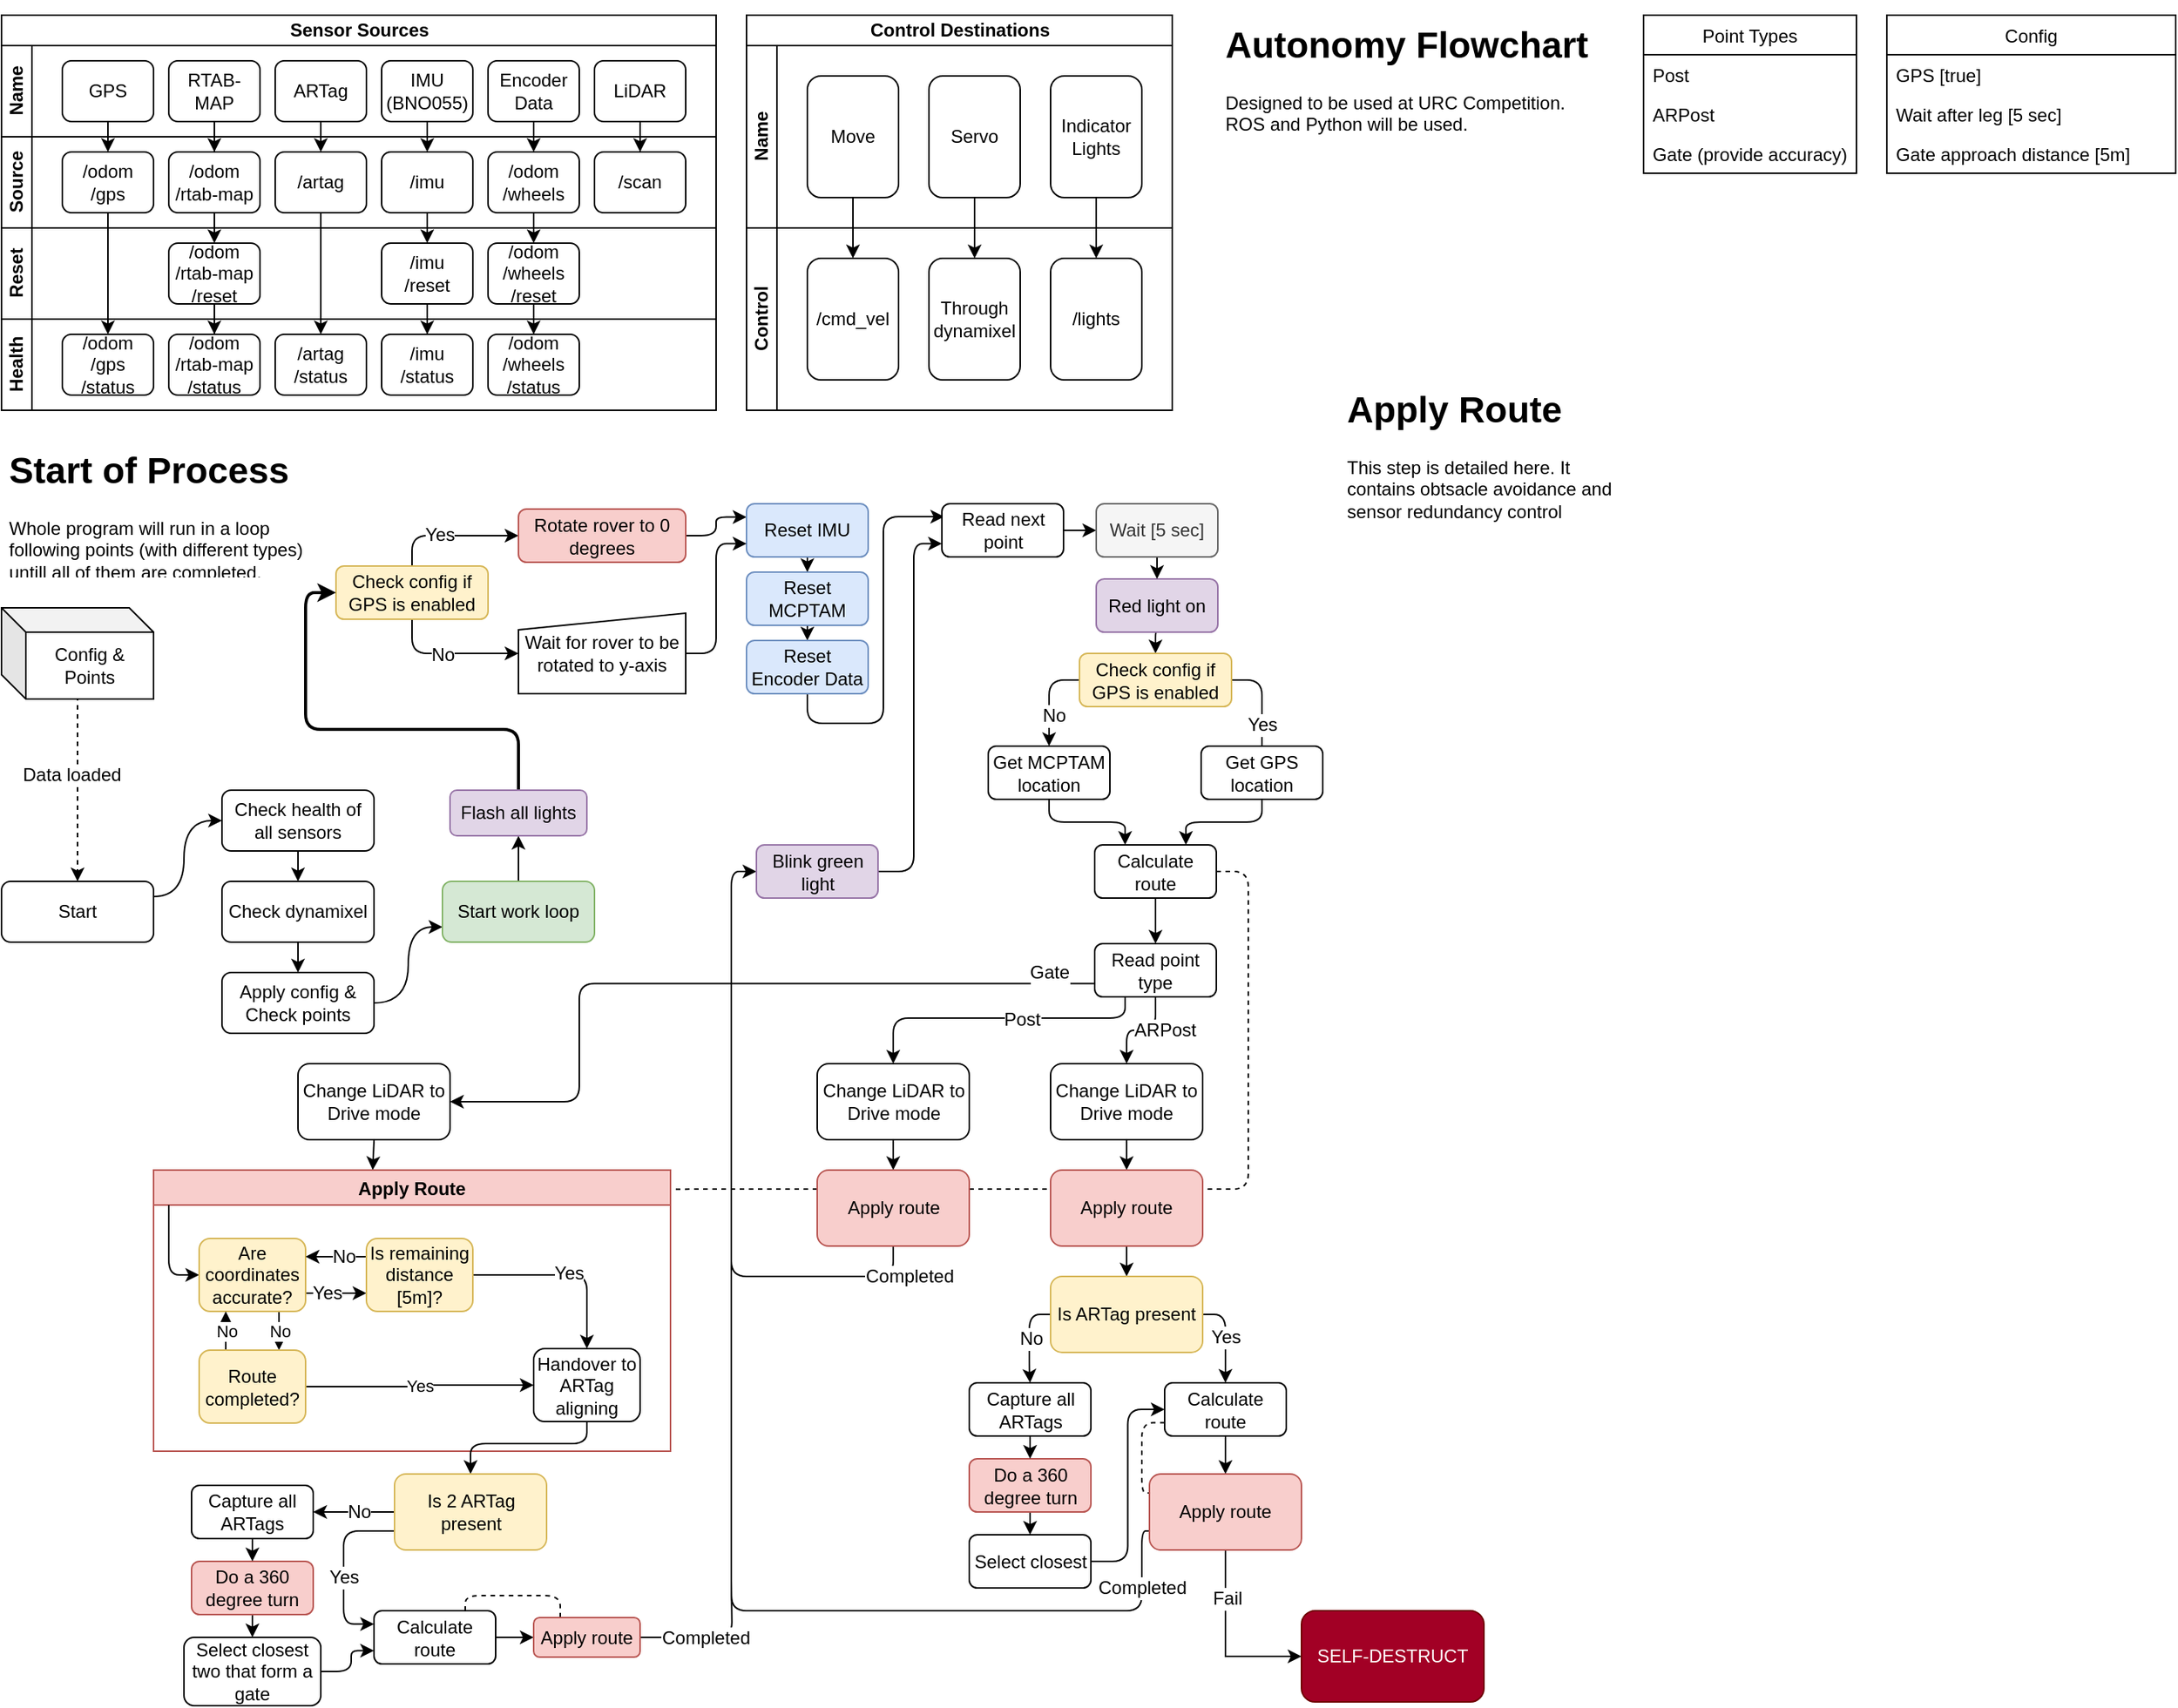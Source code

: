 <mxfile version="12.2.2" type="device" pages="1"><diagram id="0585FJSXYgxwifJeO2-I" name="Page-1"><mxGraphModel dx="1092" dy="839" grid="1" gridSize="10" guides="1" tooltips="1" connect="1" arrows="1" fold="1" page="1" pageScale="1" pageWidth="1654" pageHeight="1169" background="none" math="0" shadow="0"><root><mxCell id="0"/><mxCell id="1" parent="0"/><mxCell id="UGFe70H6OevyHX-Qfnob-12" value="Sensor Sources" style="swimlane;html=1;childLayout=stackLayout;resizeParent=1;resizeParentMax=0;horizontal=1;startSize=20;horizontalStack=0;" parent="1" vertex="1"><mxGeometry x="40" y="40" width="470" height="80" as="geometry"><mxRectangle x="40" y="40" width="120" height="20" as="alternateBounds"/></mxGeometry></mxCell><mxCell id="UGFe70H6OevyHX-Qfnob-13" value="Name" style="swimlane;html=1;startSize=20;horizontal=0;" parent="UGFe70H6OevyHX-Qfnob-12" vertex="1"><mxGeometry y="20" width="470" height="60" as="geometry"><mxRectangle y="20" width="490" height="60" as="alternateBounds"/></mxGeometry></mxCell><mxCell id="UGFe70H6OevyHX-Qfnob-16" value="GPS" style="rounded=1;whiteSpace=wrap;html=1;" parent="UGFe70H6OevyHX-Qfnob-13" vertex="1"><mxGeometry x="40" y="10" width="60" height="40" as="geometry"/></mxCell><mxCell id="UGFe70H6OevyHX-Qfnob-21" value="RTAB-MAP" style="rounded=1;whiteSpace=wrap;html=1;" parent="UGFe70H6OevyHX-Qfnob-13" vertex="1"><mxGeometry x="110" y="10" width="60" height="40" as="geometry"/></mxCell><mxCell id="UGFe70H6OevyHX-Qfnob-30" value="ARTag" style="rounded=1;whiteSpace=wrap;html=1;" parent="UGFe70H6OevyHX-Qfnob-13" vertex="1"><mxGeometry x="180" y="10" width="60" height="40" as="geometry"/></mxCell><mxCell id="UGFe70H6OevyHX-Qfnob-36" value="IMU (BNO055)" style="rounded=1;whiteSpace=wrap;html=1;" parent="UGFe70H6OevyHX-Qfnob-13" vertex="1"><mxGeometry x="250" y="10" width="60" height="40" as="geometry"/></mxCell><mxCell id="UGFe70H6OevyHX-Qfnob-41" value="Encoder Data" style="rounded=1;whiteSpace=wrap;html=1;" parent="UGFe70H6OevyHX-Qfnob-13" vertex="1"><mxGeometry x="320" y="10" width="60" height="40" as="geometry"/></mxCell><mxCell id="UGFe70H6OevyHX-Qfnob-75" value="LiDAR" style="rounded=1;whiteSpace=wrap;html=1;" parent="UGFe70H6OevyHX-Qfnob-13" vertex="1"><mxGeometry x="390" y="10" width="60" height="40" as="geometry"/></mxCell><mxCell id="UGFe70H6OevyHX-Qfnob-48" value="&lt;h1&gt;Autonomy Flowchart&lt;/h1&gt;&lt;p&gt;Designed to be used at URC Competition. ROS and Python will be used.&lt;/p&gt;" style="text;html=1;strokeColor=none;fillColor=none;spacing=5;spacingTop=-20;whiteSpace=wrap;overflow=hidden;rounded=0;" parent="1" vertex="1"><mxGeometry x="840" y="40" width="260" height="90" as="geometry"/></mxCell><mxCell id="UGFe70H6OevyHX-Qfnob-14" value="Reset" style="swimlane;html=1;startSize=20;horizontal=0;" parent="1" vertex="1"><mxGeometry x="40" y="180" width="470" height="60" as="geometry"/></mxCell><mxCell id="UGFe70H6OevyHX-Qfnob-25" value="/odom&lt;br&gt;/rtab-map&lt;br&gt;/reset" style="rounded=1;whiteSpace=wrap;html=1;" parent="UGFe70H6OevyHX-Qfnob-14" vertex="1"><mxGeometry x="110" y="10" width="60" height="40" as="geometry"/></mxCell><mxCell id="UGFe70H6OevyHX-Qfnob-37" value="/imu&lt;br&gt;/reset" style="rounded=1;whiteSpace=wrap;html=1;" parent="UGFe70H6OevyHX-Qfnob-14" vertex="1"><mxGeometry x="250" y="10" width="60" height="40" as="geometry"/></mxCell><mxCell id="UGFe70H6OevyHX-Qfnob-44" value="/odom&lt;br&gt;/wheels&lt;br&gt;/reset" style="rounded=1;whiteSpace=wrap;html=1;" parent="UGFe70H6OevyHX-Qfnob-14" vertex="1"><mxGeometry x="320" y="10" width="60" height="40" as="geometry"/></mxCell><mxCell id="UGFe70H6OevyHX-Qfnob-58" value="Source" style="swimlane;html=1;startSize=20;horizontal=0;" parent="UGFe70H6OevyHX-Qfnob-14" vertex="1"><mxGeometry y="-60" width="470" height="60" as="geometry"><mxRectangle y="-60" width="490" height="60" as="alternateBounds"/></mxGeometry></mxCell><mxCell id="UGFe70H6OevyHX-Qfnob-59" value="/odom&lt;br&gt;/gps" style="rounded=1;whiteSpace=wrap;html=1;" parent="UGFe70H6OevyHX-Qfnob-58" vertex="1"><mxGeometry x="40" y="10" width="60" height="40" as="geometry"/></mxCell><mxCell id="UGFe70H6OevyHX-Qfnob-60" value="/odom&lt;br&gt;/rtab-map" style="rounded=1;whiteSpace=wrap;html=1;" parent="UGFe70H6OevyHX-Qfnob-58" vertex="1"><mxGeometry x="110" y="10" width="60" height="40" as="geometry"/></mxCell><mxCell id="UGFe70H6OevyHX-Qfnob-61" value="/artag" style="rounded=1;whiteSpace=wrap;html=1;" parent="UGFe70H6OevyHX-Qfnob-58" vertex="1"><mxGeometry x="180" y="10" width="60" height="40" as="geometry"/></mxCell><mxCell id="UGFe70H6OevyHX-Qfnob-62" value="/imu" style="rounded=1;whiteSpace=wrap;html=1;" parent="UGFe70H6OevyHX-Qfnob-58" vertex="1"><mxGeometry x="250" y="10" width="60" height="40" as="geometry"/></mxCell><mxCell id="UGFe70H6OevyHX-Qfnob-63" value="/odom&lt;br&gt;/wheels" style="rounded=1;whiteSpace=wrap;html=1;" parent="UGFe70H6OevyHX-Qfnob-58" vertex="1"><mxGeometry x="320" y="10" width="60" height="40" as="geometry"/></mxCell><mxCell id="UGFe70H6OevyHX-Qfnob-78" value="/scan" style="rounded=1;whiteSpace=wrap;html=1;" parent="UGFe70H6OevyHX-Qfnob-58" vertex="1"><mxGeometry x="390" y="10" width="60" height="40" as="geometry"/></mxCell><mxCell id="UGFe70H6OevyHX-Qfnob-66" style="edgeStyle=orthogonalEdgeStyle;rounded=0;orthogonalLoop=1;jettySize=auto;html=1;exitX=0.5;exitY=1;exitDx=0;exitDy=0;entryX=0.5;entryY=0;entryDx=0;entryDy=0;" parent="UGFe70H6OevyHX-Qfnob-14" source="UGFe70H6OevyHX-Qfnob-60" target="UGFe70H6OevyHX-Qfnob-25" edge="1"><mxGeometry relative="1" as="geometry"/></mxCell><mxCell id="UGFe70H6OevyHX-Qfnob-70" style="edgeStyle=orthogonalEdgeStyle;rounded=0;orthogonalLoop=1;jettySize=auto;html=1;exitX=0.5;exitY=1;exitDx=0;exitDy=0;entryX=0.5;entryY=0;entryDx=0;entryDy=0;" parent="UGFe70H6OevyHX-Qfnob-14" source="UGFe70H6OevyHX-Qfnob-62" target="UGFe70H6OevyHX-Qfnob-37" edge="1"><mxGeometry relative="1" as="geometry"/></mxCell><mxCell id="UGFe70H6OevyHX-Qfnob-74" style="edgeStyle=orthogonalEdgeStyle;rounded=0;orthogonalLoop=1;jettySize=auto;html=1;exitX=0.5;exitY=1;exitDx=0;exitDy=0;entryX=0.5;entryY=0;entryDx=0;entryDy=0;" parent="UGFe70H6OevyHX-Qfnob-14" source="UGFe70H6OevyHX-Qfnob-63" target="UGFe70H6OevyHX-Qfnob-44" edge="1"><mxGeometry relative="1" as="geometry"/></mxCell><mxCell id="UGFe70H6OevyHX-Qfnob-15" value="Health" style="swimlane;html=1;startSize=20;horizontal=0;" parent="1" vertex="1"><mxGeometry x="40" y="240" width="470" height="60" as="geometry"/></mxCell><mxCell id="UGFe70H6OevyHX-Qfnob-19" value="/odom&lt;br&gt;/gps&lt;br&gt;/status" style="rounded=1;whiteSpace=wrap;html=1;" parent="UGFe70H6OevyHX-Qfnob-15" vertex="1"><mxGeometry x="40" y="10" width="60" height="40" as="geometry"/></mxCell><mxCell id="UGFe70H6OevyHX-Qfnob-28" value="/odom&lt;br&gt;/rtab-map&lt;br&gt;/status" style="rounded=1;whiteSpace=wrap;html=1;" parent="UGFe70H6OevyHX-Qfnob-15" vertex="1"><mxGeometry x="110" y="10" width="60" height="40" as="geometry"/></mxCell><mxCell id="UGFe70H6OevyHX-Qfnob-33" value="/artag&lt;br&gt;/status" style="rounded=1;whiteSpace=wrap;html=1;" parent="UGFe70H6OevyHX-Qfnob-15" vertex="1"><mxGeometry x="180" y="10" width="60" height="40" as="geometry"/></mxCell><mxCell id="UGFe70H6OevyHX-Qfnob-39" value="/imu&lt;br&gt;/status" style="rounded=1;whiteSpace=wrap;html=1;" parent="UGFe70H6OevyHX-Qfnob-15" vertex="1"><mxGeometry x="250" y="10" width="60" height="40" as="geometry"/></mxCell><mxCell id="UGFe70H6OevyHX-Qfnob-46" value="&lt;span style=&quot;white-space: normal&quot;&gt;/odom&lt;/span&gt;&lt;br style=&quot;white-space: normal&quot;&gt;&lt;span style=&quot;white-space: normal&quot;&gt;/wheels&lt;/span&gt;&lt;br style=&quot;white-space: normal&quot;&gt;&lt;span style=&quot;white-space: normal&quot;&gt;/status&lt;/span&gt;" style="rounded=1;whiteSpace=wrap;html=1;" parent="UGFe70H6OevyHX-Qfnob-15" vertex="1"><mxGeometry x="320" y="10" width="60" height="40" as="geometry"/></mxCell><mxCell id="UGFe70H6OevyHX-Qfnob-29" value="" style="edgeStyle=orthogonalEdgeStyle;rounded=0;orthogonalLoop=1;jettySize=auto;html=1;" parent="1" source="UGFe70H6OevyHX-Qfnob-25" target="UGFe70H6OevyHX-Qfnob-28" edge="1"><mxGeometry relative="1" as="geometry"/></mxCell><mxCell id="UGFe70H6OevyHX-Qfnob-40" value="" style="edgeStyle=orthogonalEdgeStyle;rounded=0;orthogonalLoop=1;jettySize=auto;html=1;" parent="1" source="UGFe70H6OevyHX-Qfnob-37" target="UGFe70H6OevyHX-Qfnob-39" edge="1"><mxGeometry relative="1" as="geometry"/></mxCell><mxCell id="UGFe70H6OevyHX-Qfnob-47" value="" style="edgeStyle=orthogonalEdgeStyle;rounded=0;orthogonalLoop=1;jettySize=auto;html=1;" parent="1" source="UGFe70H6OevyHX-Qfnob-44" target="UGFe70H6OevyHX-Qfnob-46" edge="1"><mxGeometry relative="1" as="geometry"/></mxCell><mxCell id="UGFe70H6OevyHX-Qfnob-20" style="edgeStyle=orthogonalEdgeStyle;rounded=0;orthogonalLoop=1;jettySize=auto;html=1;exitX=0.5;exitY=1;exitDx=0;exitDy=0;" parent="1" source="UGFe70H6OevyHX-Qfnob-16" edge="1"><mxGeometry relative="1" as="geometry"><mxPoint x="110" y="130" as="targetPoint"/></mxGeometry></mxCell><mxCell id="UGFe70H6OevyHX-Qfnob-64" style="edgeStyle=orthogonalEdgeStyle;rounded=0;orthogonalLoop=1;jettySize=auto;html=1;exitX=0.5;exitY=1;exitDx=0;exitDy=0;entryX=0.5;entryY=0;entryDx=0;entryDy=0;" parent="1" source="UGFe70H6OevyHX-Qfnob-59" target="UGFe70H6OevyHX-Qfnob-19" edge="1"><mxGeometry relative="1" as="geometry"/></mxCell><mxCell id="UGFe70H6OevyHX-Qfnob-67" style="edgeStyle=orthogonalEdgeStyle;rounded=0;orthogonalLoop=1;jettySize=auto;html=1;exitX=0.5;exitY=1;exitDx=0;exitDy=0;entryX=0.5;entryY=0;entryDx=0;entryDy=0;" parent="1" source="UGFe70H6OevyHX-Qfnob-30" target="UGFe70H6OevyHX-Qfnob-61" edge="1"><mxGeometry relative="1" as="geometry"/></mxCell><mxCell id="UGFe70H6OevyHX-Qfnob-68" style="edgeStyle=orthogonalEdgeStyle;rounded=0;orthogonalLoop=1;jettySize=auto;html=1;exitX=0.5;exitY=1;exitDx=0;exitDy=0;entryX=0.5;entryY=0;entryDx=0;entryDy=0;" parent="1" source="UGFe70H6OevyHX-Qfnob-61" target="UGFe70H6OevyHX-Qfnob-33" edge="1"><mxGeometry relative="1" as="geometry"/></mxCell><mxCell id="UGFe70H6OevyHX-Qfnob-71" style="edgeStyle=orthogonalEdgeStyle;rounded=0;orthogonalLoop=1;jettySize=auto;html=1;exitX=0.5;exitY=1;exitDx=0;exitDy=0;entryX=0.5;entryY=0;entryDx=0;entryDy=0;" parent="1" source="UGFe70H6OevyHX-Qfnob-36" target="UGFe70H6OevyHX-Qfnob-62" edge="1"><mxGeometry relative="1" as="geometry"/></mxCell><mxCell id="UGFe70H6OevyHX-Qfnob-73" style="edgeStyle=orthogonalEdgeStyle;rounded=0;orthogonalLoop=1;jettySize=auto;html=1;exitX=0.5;exitY=1;exitDx=0;exitDy=0;entryX=0.5;entryY=0;entryDx=0;entryDy=0;" parent="1" source="UGFe70H6OevyHX-Qfnob-41" target="UGFe70H6OevyHX-Qfnob-63" edge="1"><mxGeometry relative="1" as="geometry"/></mxCell><mxCell id="UGFe70H6OevyHX-Qfnob-79" value="" style="edgeStyle=orthogonalEdgeStyle;rounded=0;orthogonalLoop=1;jettySize=auto;html=1;" parent="1" source="UGFe70H6OevyHX-Qfnob-75" target="UGFe70H6OevyHX-Qfnob-78" edge="1"><mxGeometry relative="1" as="geometry"/></mxCell><mxCell id="UGFe70H6OevyHX-Qfnob-84" value="Control Destinations" style="swimlane;html=1;childLayout=stackLayout;resizeParent=1;resizeParentMax=0;horizontal=1;startSize=20;horizontalStack=0;" parent="1" vertex="1"><mxGeometry x="530" y="40" width="280" height="260" as="geometry"/></mxCell><mxCell id="UGFe70H6OevyHX-Qfnob-85" value="Name" style="swimlane;html=1;startSize=20;horizontal=0;" parent="UGFe70H6OevyHX-Qfnob-84" vertex="1"><mxGeometry y="20" width="280" height="120" as="geometry"/></mxCell><mxCell id="UGFe70H6OevyHX-Qfnob-90" value="Move" style="rounded=1;whiteSpace=wrap;html=1;" parent="UGFe70H6OevyHX-Qfnob-85" vertex="1"><mxGeometry x="40" y="20" width="60" height="80" as="geometry"/></mxCell><mxCell id="UGFe70H6OevyHX-Qfnob-92" value="Servo" style="rounded=1;whiteSpace=wrap;html=1;" parent="UGFe70H6OevyHX-Qfnob-85" vertex="1"><mxGeometry x="120" y="20" width="60" height="80" as="geometry"/></mxCell><mxCell id="4sKSy2QjeZS6fna84yUb-1" value="Indicator&lt;br&gt;Lights" style="rounded=1;whiteSpace=wrap;html=1;" parent="UGFe70H6OevyHX-Qfnob-85" vertex="1"><mxGeometry x="200" y="20" width="60" height="80" as="geometry"/></mxCell><mxCell id="UGFe70H6OevyHX-Qfnob-86" value="Control" style="swimlane;html=1;startSize=20;horizontal=0;" parent="UGFe70H6OevyHX-Qfnob-84" vertex="1"><mxGeometry y="140" width="280" height="120" as="geometry"/></mxCell><mxCell id="UGFe70H6OevyHX-Qfnob-89" value="/cmd_vel" style="rounded=1;whiteSpace=wrap;html=1;" parent="UGFe70H6OevyHX-Qfnob-86" vertex="1"><mxGeometry x="40" y="20" width="60" height="80" as="geometry"/></mxCell><mxCell id="UGFe70H6OevyHX-Qfnob-94" value="Through&lt;br&gt;dynamixel" style="rounded=1;whiteSpace=wrap;html=1;" parent="UGFe70H6OevyHX-Qfnob-86" vertex="1"><mxGeometry x="120" y="20" width="60" height="80" as="geometry"/></mxCell><mxCell id="4sKSy2QjeZS6fna84yUb-3" value="/lights" style="rounded=1;whiteSpace=wrap;html=1;" parent="UGFe70H6OevyHX-Qfnob-86" vertex="1"><mxGeometry x="200" y="20" width="60" height="80" as="geometry"/></mxCell><mxCell id="UGFe70H6OevyHX-Qfnob-91" style="edgeStyle=orthogonalEdgeStyle;rounded=0;orthogonalLoop=1;jettySize=auto;html=1;exitX=0.5;exitY=1;exitDx=0;exitDy=0;entryX=0.5;entryY=0;entryDx=0;entryDy=0;" parent="UGFe70H6OevyHX-Qfnob-84" source="UGFe70H6OevyHX-Qfnob-90" target="UGFe70H6OevyHX-Qfnob-89" edge="1"><mxGeometry relative="1" as="geometry"/></mxCell><mxCell id="UGFe70H6OevyHX-Qfnob-95" value="" style="edgeStyle=orthogonalEdgeStyle;rounded=0;orthogonalLoop=1;jettySize=auto;html=1;" parent="UGFe70H6OevyHX-Qfnob-84" source="UGFe70H6OevyHX-Qfnob-92" target="UGFe70H6OevyHX-Qfnob-94" edge="1"><mxGeometry relative="1" as="geometry"/></mxCell><mxCell id="4sKSy2QjeZS6fna84yUb-4" value="" style="edgeStyle=orthogonalEdgeStyle;rounded=0;orthogonalLoop=1;jettySize=auto;html=1;" parent="UGFe70H6OevyHX-Qfnob-84" source="4sKSy2QjeZS6fna84yUb-1" target="4sKSy2QjeZS6fna84yUb-3" edge="1"><mxGeometry relative="1" as="geometry"/></mxCell><mxCell id="UGFe70H6OevyHX-Qfnob-24" style="edgeStyle=orthogonalEdgeStyle;rounded=0;orthogonalLoop=1;jettySize=auto;html=1;entryX=0.5;entryY=0;entryDx=0;entryDy=0;" parent="1" source="UGFe70H6OevyHX-Qfnob-21" target="UGFe70H6OevyHX-Qfnob-60" edge="1"><mxGeometry relative="1" as="geometry"><mxPoint x="200" y="130" as="targetPoint"/></mxGeometry></mxCell><mxCell id="4sKSy2QjeZS6fna84yUb-25" style="edgeStyle=orthogonalEdgeStyle;rounded=0;orthogonalLoop=1;jettySize=auto;html=1;exitX=0;exitY=0;exitDx=58;exitDy=60.0;exitPerimeter=0;dashed=1;entryX=0.5;entryY=0;entryDx=0;entryDy=0;" parent="1" source="4sKSy2QjeZS6fna84yUb-9" target="4sKSy2QjeZS6fna84yUb-92" edge="1"><mxGeometry relative="1" as="geometry"><mxPoint x="97.286" y="550" as="targetPoint"/><Array as="points"><mxPoint x="90" y="490"/></Array></mxGeometry></mxCell><mxCell id="4sKSy2QjeZS6fna84yUb-26" value="Data loaded" style="text;html=1;resizable=0;points=[];align=center;verticalAlign=middle;labelBackgroundColor=#ffffff;" parent="4sKSy2QjeZS6fna84yUb-25" vertex="1" connectable="0"><mxGeometry x="-0.054" y="3" relative="1" as="geometry"><mxPoint x="-7" y="-3" as="offset"/></mxGeometry></mxCell><mxCell id="4sKSy2QjeZS6fna84yUb-9" value="Config &amp;amp; Points" style="shape=cube;whiteSpace=wrap;html=1;boundedLbl=1;backgroundOutline=1;darkOpacity=0.05;darkOpacity2=0.1;size=16;" parent="1" vertex="1"><mxGeometry x="40" y="430" width="100" height="60" as="geometry"/></mxCell><mxCell id="4sKSy2QjeZS6fna84yUb-10" value="&lt;h1&gt;Start of Process&lt;/h1&gt;&lt;p&gt;Whole program will run in a loop following points (with different types) untill all of them are completed.&lt;/p&gt;" style="text;html=1;strokeColor=none;fillColor=none;spacing=5;spacingTop=-20;whiteSpace=wrap;overflow=hidden;rounded=0;" parent="1" vertex="1"><mxGeometry x="40" y="320" width="210" height="90" as="geometry"/></mxCell><mxCell id="4sKSy2QjeZS6fna84yUb-56" value="" style="edgeStyle=orthogonalEdgeStyle;rounded=1;orthogonalLoop=1;jettySize=auto;html=1;entryX=0;entryY=0.5;entryDx=0;entryDy=0;" parent="1" source="4sKSy2QjeZS6fna84yUb-38" target="4sKSy2QjeZS6fna84yUb-55" edge="1"><mxGeometry relative="1" as="geometry"><Array as="points"><mxPoint x="310" y="383"/></Array></mxGeometry></mxCell><mxCell id="4sKSy2QjeZS6fna84yUb-57" value="Yes" style="text;html=1;resizable=0;points=[];align=center;verticalAlign=middle;labelBackgroundColor=#ffffff;" parent="4sKSy2QjeZS6fna84yUb-56" vertex="1" connectable="0"><mxGeometry x="-0.162" y="1" relative="1" as="geometry"><mxPoint as="offset"/></mxGeometry></mxCell><mxCell id="4sKSy2QjeZS6fna84yUb-59" value="" style="edgeStyle=orthogonalEdgeStyle;rounded=1;orthogonalLoop=1;jettySize=auto;html=1;" parent="1" source="4sKSy2QjeZS6fna84yUb-38" edge="1"><mxGeometry relative="1" as="geometry"><mxPoint x="380" y="460" as="targetPoint"/><Array as="points"><mxPoint x="310" y="460"/></Array></mxGeometry></mxCell><mxCell id="4sKSy2QjeZS6fna84yUb-60" value="No" style="text;html=1;resizable=0;points=[];align=center;verticalAlign=middle;labelBackgroundColor=#ffffff;" parent="4sKSy2QjeZS6fna84yUb-59" vertex="1" connectable="0"><mxGeometry x="-0.557" y="12" relative="1" as="geometry"><mxPoint x="8" y="2.5" as="offset"/></mxGeometry></mxCell><mxCell id="4sKSy2QjeZS6fna84yUb-38" value="Check config if GPS is enabled" style="rounded=1;whiteSpace=wrap;html=1;fillColor=#fff2cc;strokeColor=#d6b656;" parent="1" vertex="1"><mxGeometry x="260" y="402.5" width="100" height="35" as="geometry"/></mxCell><mxCell id="4sKSy2QjeZS6fna84yUb-73" style="edgeStyle=orthogonalEdgeStyle;rounded=1;orthogonalLoop=1;jettySize=auto;html=1;exitX=1;exitY=0.5;exitDx=0;exitDy=0;entryX=0;entryY=0.25;entryDx=0;entryDy=0;strokeWidth=1;" parent="1" source="4sKSy2QjeZS6fna84yUb-55" target="4sKSy2QjeZS6fna84yUb-65" edge="1"><mxGeometry relative="1" as="geometry"/></mxCell><mxCell id="4sKSy2QjeZS6fna84yUb-55" value="Rotate rover to 0 degrees" style="rounded=1;whiteSpace=wrap;html=1;fillColor=#f8cecc;strokeColor=#b85450;" parent="1" vertex="1"><mxGeometry x="380" y="365" width="110" height="35" as="geometry"/></mxCell><mxCell id="4sKSy2QjeZS6fna84yUb-70" value="" style="edgeStyle=orthogonalEdgeStyle;rounded=1;orthogonalLoop=1;jettySize=auto;html=1;strokeWidth=1;" parent="1" source="4sKSy2QjeZS6fna84yUb-65" target="4sKSy2QjeZS6fna84yUb-69" edge="1"><mxGeometry relative="1" as="geometry"/></mxCell><mxCell id="4sKSy2QjeZS6fna84yUb-65" value="Reset IMU" style="rounded=1;whiteSpace=wrap;html=1;fillColor=#dae8fc;strokeColor=#6c8ebf;" parent="1" vertex="1"><mxGeometry x="530" y="361.5" width="80" height="35" as="geometry"/></mxCell><mxCell id="4sKSy2QjeZS6fna84yUb-75" style="edgeStyle=orthogonalEdgeStyle;rounded=1;orthogonalLoop=1;jettySize=auto;html=1;exitX=0.5;exitY=1;exitDx=0;exitDy=0;entryX=0.5;entryY=0;entryDx=0;entryDy=0;strokeWidth=1;" parent="1" source="4sKSy2QjeZS6fna84yUb-69" target="4sKSy2QjeZS6fna84yUb-74" edge="1"><mxGeometry relative="1" as="geometry"/></mxCell><mxCell id="4sKSy2QjeZS6fna84yUb-69" value="Reset MCPTAM" style="rounded=1;whiteSpace=wrap;html=1;fillColor=#dae8fc;strokeColor=#6c8ebf;" parent="1" vertex="1"><mxGeometry x="530" y="406.5" width="80" height="35" as="geometry"/></mxCell><mxCell id="4sKSy2QjeZS6fna84yUb-39" style="edgeStyle=orthogonalEdgeStyle;rounded=1;orthogonalLoop=1;jettySize=auto;html=1;entryX=0;entryY=0.5;entryDx=0;entryDy=0;strokeWidth=2;exitX=0.5;exitY=0;exitDx=0;exitDy=0;" parent="1" source="4sKSy2QjeZS6fna84yUb-113" target="4sKSy2QjeZS6fna84yUb-38" edge="1"><mxGeometry relative="1" as="geometry"><mxPoint x="380" y="520" as="sourcePoint"/><Array as="points"><mxPoint x="380" y="550"/><mxPoint x="380" y="510"/><mxPoint x="240" y="510"/><mxPoint x="240" y="420"/></Array></mxGeometry></mxCell><mxCell id="4sKSy2QjeZS6fna84yUb-72" style="edgeStyle=orthogonalEdgeStyle;rounded=1;orthogonalLoop=1;jettySize=auto;html=1;exitX=1;exitY=0.5;exitDx=0;exitDy=0;entryX=0;entryY=0.75;entryDx=0;entryDy=0;strokeWidth=1;" parent="1" source="4sKSy2QjeZS6fna84yUb-67" target="4sKSy2QjeZS6fna84yUb-65" edge="1"><mxGeometry relative="1" as="geometry"/></mxCell><mxCell id="4sKSy2QjeZS6fna84yUb-67" value="Wait for rover to be rotated to y-axis" style="shape=manualInput;whiteSpace=wrap;html=1;size=11;" parent="1" vertex="1"><mxGeometry x="380" y="433.5" width="110" height="53" as="geometry"/></mxCell><mxCell id="zHhZy9DDq3KPm-KHYqcw-195" style="edgeStyle=orthogonalEdgeStyle;rounded=1;orthogonalLoop=1;jettySize=auto;html=1;exitX=0.5;exitY=1;exitDx=0;exitDy=0;endArrow=classic;endFill=1;" parent="1" source="4sKSy2QjeZS6fna84yUb-74" edge="1"><mxGeometry relative="1" as="geometry"><mxPoint x="660" y="370" as="targetPoint"/><Array as="points"><mxPoint x="570" y="506"/><mxPoint x="620" y="506"/><mxPoint x="620" y="370"/></Array></mxGeometry></mxCell><mxCell id="4sKSy2QjeZS6fna84yUb-74" value="Reset Encoder Data" style="rounded=1;whiteSpace=wrap;html=1;fillColor=#dae8fc;strokeColor=#6c8ebf;" parent="1" vertex="1"><mxGeometry x="530" y="451.5" width="80" height="35" as="geometry"/></mxCell><mxCell id="zHhZy9DDq3KPm-KHYqcw-199" style="edgeStyle=orthogonalEdgeStyle;rounded=1;orthogonalLoop=1;jettySize=auto;html=1;exitX=0.5;exitY=1;exitDx=0;exitDy=0;entryX=0.5;entryY=0;entryDx=0;entryDy=0;endArrow=classic;endFill=1;" parent="1" source="4sKSy2QjeZS6fna84yUb-111" target="zHhZy9DDq3KPm-KHYqcw-21" edge="1"><mxGeometry relative="1" as="geometry"/></mxCell><mxCell id="4sKSy2QjeZS6fna84yUb-111" value="Red light on" style="rounded=1;whiteSpace=wrap;html=1;fillColor=#e1d5e7;strokeColor=#9673a6;" parent="1" vertex="1"><mxGeometry x="760" y="411" width="80" height="35" as="geometry"/></mxCell><mxCell id="zHhZy9DDq3KPm-KHYqcw-197" style="edgeStyle=orthogonalEdgeStyle;rounded=1;orthogonalLoop=1;jettySize=auto;html=1;exitX=1;exitY=0.5;exitDx=0;exitDy=0;entryX=0;entryY=0.5;entryDx=0;entryDy=0;endArrow=classic;endFill=1;" parent="1" source="4sKSy2QjeZS6fna84yUb-115" target="zHhZy9DDq3KPm-KHYqcw-196" edge="1"><mxGeometry relative="1" as="geometry"/></mxCell><mxCell id="4sKSy2QjeZS6fna84yUb-115" value="Read next point" style="rounded=1;whiteSpace=wrap;html=1;" parent="1" vertex="1"><mxGeometry x="658.5" y="361.5" width="80" height="35" as="geometry"/></mxCell><mxCell id="4sKSy2QjeZS6fna84yUb-94" value="" style="edgeStyle=orthogonalEdgeStyle;orthogonalLoop=1;jettySize=auto;html=1;strokeWidth=1;curved=1;" parent="1" source="4sKSy2QjeZS6fna84yUb-92" target="4sKSy2QjeZS6fna84yUb-93" edge="1"><mxGeometry relative="1" as="geometry"><Array as="points"><mxPoint x="160" y="620"/><mxPoint x="160" y="570"/></Array></mxGeometry></mxCell><mxCell id="4sKSy2QjeZS6fna84yUb-92" value="Start" style="rounded=1;whiteSpace=wrap;html=1;glass=0;" parent="1" vertex="1"><mxGeometry x="40" y="610" width="100" height="40" as="geometry"/></mxCell><mxCell id="4sKSy2QjeZS6fna84yUb-103" style="edgeStyle=orthogonalEdgeStyle;curved=1;orthogonalLoop=1;jettySize=auto;html=1;exitX=1;exitY=0.5;exitDx=0;exitDy=0;entryX=0;entryY=0.75;entryDx=0;entryDy=0;strokeWidth=1;" parent="1" source="4sKSy2QjeZS6fna84yUb-98" target="4sKSy2QjeZS6fna84yUb-100" edge="1"><mxGeometry relative="1" as="geometry"/></mxCell><mxCell id="4sKSy2QjeZS6fna84yUb-98" value="Apply config &amp;amp; Check points" style="rounded=1;whiteSpace=wrap;html=1;glass=0;" parent="1" vertex="1"><mxGeometry x="185" y="670" width="100" height="40" as="geometry"/></mxCell><mxCell id="zHhZy9DDq3KPm-KHYqcw-191" style="edgeStyle=orthogonalEdgeStyle;rounded=1;orthogonalLoop=1;jettySize=auto;html=1;exitX=0.5;exitY=1;exitDx=0;exitDy=0;entryX=0.5;entryY=0;entryDx=0;entryDy=0;endArrow=classic;endFill=1;" parent="1" source="4sKSy2QjeZS6fna84yUb-96" target="4sKSy2QjeZS6fna84yUb-98" edge="1"><mxGeometry relative="1" as="geometry"/></mxCell><mxCell id="4sKSy2QjeZS6fna84yUb-96" value="Check dynamixel" style="rounded=1;whiteSpace=wrap;html=1;glass=0;" parent="1" vertex="1"><mxGeometry x="185" y="610" width="100" height="40" as="geometry"/></mxCell><mxCell id="zHhZy9DDq3KPm-KHYqcw-192" style="edgeStyle=orthogonalEdgeStyle;rounded=1;orthogonalLoop=1;jettySize=auto;html=1;exitX=0.5;exitY=1;exitDx=0;exitDy=0;entryX=0.5;entryY=0;entryDx=0;entryDy=0;endArrow=classic;endFill=1;" parent="1" source="4sKSy2QjeZS6fna84yUb-93" target="4sKSy2QjeZS6fna84yUb-96" edge="1"><mxGeometry relative="1" as="geometry"/></mxCell><mxCell id="4sKSy2QjeZS6fna84yUb-93" value="Check health of all sensors" style="rounded=1;whiteSpace=wrap;html=1;glass=0;" parent="1" vertex="1"><mxGeometry x="185" y="550" width="100" height="40" as="geometry"/></mxCell><mxCell id="4sKSy2QjeZS6fna84yUb-114" style="edgeStyle=orthogonalEdgeStyle;rounded=1;orthogonalLoop=1;jettySize=auto;html=1;exitX=0.5;exitY=0;exitDx=0;exitDy=0;entryX=0.5;entryY=1;entryDx=0;entryDy=0;strokeWidth=1;" parent="1" source="4sKSy2QjeZS6fna84yUb-100" target="4sKSy2QjeZS6fna84yUb-113" edge="1"><mxGeometry relative="1" as="geometry"/></mxCell><mxCell id="4sKSy2QjeZS6fna84yUb-100" value="Start work loop" style="whiteSpace=wrap;html=1;fillColor=#d5e8d4;strokeColor=#82b366;rounded=1;" parent="1" vertex="1"><mxGeometry x="330" y="610" width="100" height="40" as="geometry"/></mxCell><mxCell id="4sKSy2QjeZS6fna84yUb-113" value="Flash all lights" style="rounded=1;whiteSpace=wrap;html=1;glass=0;fillColor=#e1d5e7;strokeColor=#9673a6;" parent="1" vertex="1"><mxGeometry x="335" y="550" width="90" height="30" as="geometry"/></mxCell><mxCell id="zHhZy9DDq3KPm-KHYqcw-1" value="Point Types" style="swimlane;fontStyle=0;childLayout=stackLayout;horizontal=1;startSize=26;fillColor=none;horizontalStack=0;resizeParent=1;resizeParentMax=0;resizeLast=0;collapsible=1;marginBottom=0;" parent="1" vertex="1"><mxGeometry x="1120" y="40" width="140" height="104" as="geometry"/></mxCell><mxCell id="zHhZy9DDq3KPm-KHYqcw-2" value="Post" style="text;strokeColor=none;fillColor=none;align=left;verticalAlign=top;spacingLeft=4;spacingRight=4;overflow=hidden;rotatable=0;points=[[0,0.5],[1,0.5]];portConstraint=eastwest;" parent="zHhZy9DDq3KPm-KHYqcw-1" vertex="1"><mxGeometry y="26" width="140" height="26" as="geometry"/></mxCell><mxCell id="zHhZy9DDq3KPm-KHYqcw-4" value="ARPost" style="text;strokeColor=none;fillColor=none;align=left;verticalAlign=top;spacingLeft=4;spacingRight=4;overflow=hidden;rotatable=0;points=[[0,0.5],[1,0.5]];portConstraint=eastwest;" parent="zHhZy9DDq3KPm-KHYqcw-1" vertex="1"><mxGeometry y="52" width="140" height="26" as="geometry"/></mxCell><mxCell id="zHhZy9DDq3KPm-KHYqcw-33" value="Gate (provide accuracy)" style="text;strokeColor=none;fillColor=none;align=left;verticalAlign=top;spacingLeft=4;spacingRight=4;overflow=hidden;rotatable=0;points=[[0,0.5],[1,0.5]];portConstraint=eastwest;" parent="zHhZy9DDq3KPm-KHYqcw-1" vertex="1"><mxGeometry y="78" width="140" height="26" as="geometry"/></mxCell><mxCell id="zHhZy9DDq3KPm-KHYqcw-6" value="Config" style="swimlane;fontStyle=0;childLayout=stackLayout;horizontal=1;startSize=26;fillColor=none;horizontalStack=0;resizeParent=1;resizeParentMax=0;resizeLast=0;collapsible=1;marginBottom=0;" parent="1" vertex="1"><mxGeometry x="1280" y="40" width="190" height="104" as="geometry"/></mxCell><mxCell id="zHhZy9DDq3KPm-KHYqcw-7" value="GPS [true]" style="text;strokeColor=none;fillColor=none;align=left;verticalAlign=top;spacingLeft=4;spacingRight=4;overflow=hidden;rotatable=0;points=[[0,0.5],[1,0.5]];portConstraint=eastwest;" parent="zHhZy9DDq3KPm-KHYqcw-6" vertex="1"><mxGeometry y="26" width="190" height="26" as="geometry"/></mxCell><mxCell id="zHhZy9DDq3KPm-KHYqcw-8" value="Wait after leg [5 sec]" style="text;strokeColor=none;fillColor=none;align=left;verticalAlign=top;spacingLeft=4;spacingRight=4;overflow=hidden;rotatable=0;points=[[0,0.5],[1,0.5]];portConstraint=eastwest;" parent="zHhZy9DDq3KPm-KHYqcw-6" vertex="1"><mxGeometry y="52" width="190" height="26" as="geometry"/></mxCell><mxCell id="zHhZy9DDq3KPm-KHYqcw-9" value="Gate approach distance [5m]" style="text;strokeColor=none;fillColor=none;align=left;verticalAlign=top;spacingLeft=4;spacingRight=4;overflow=hidden;rotatable=0;points=[[0,0.5],[1,0.5]];portConstraint=eastwest;" parent="zHhZy9DDq3KPm-KHYqcw-6" vertex="1"><mxGeometry y="78" width="190" height="26" as="geometry"/></mxCell><mxCell id="zHhZy9DDq3KPm-KHYqcw-17" value="" style="edgeStyle=orthogonalEdgeStyle;rounded=1;orthogonalLoop=1;jettySize=auto;html=1;exitX=1;exitY=0.5;exitDx=0;exitDy=0;entryX=0.5;entryY=0;entryDx=0;entryDy=0;" parent="1" source="zHhZy9DDq3KPm-KHYqcw-21" target="zHhZy9DDq3KPm-KHYqcw-23" edge="1"><mxGeometry relative="1" as="geometry"><Array as="points"><mxPoint x="869" y="478"/><mxPoint x="869" y="540"/></Array><mxPoint x="869" y="533.5" as="targetPoint"/></mxGeometry></mxCell><mxCell id="zHhZy9DDq3KPm-KHYqcw-18" value="Yes" style="text;html=1;resizable=0;points=[];align=center;verticalAlign=middle;labelBackgroundColor=#ffffff;" parent="zHhZy9DDq3KPm-KHYqcw-17" vertex="1" connectable="0"><mxGeometry x="-0.162" y="1" relative="1" as="geometry"><mxPoint x="-1" y="7" as="offset"/></mxGeometry></mxCell><mxCell id="zHhZy9DDq3KPm-KHYqcw-19" value="" style="edgeStyle=orthogonalEdgeStyle;rounded=1;orthogonalLoop=1;jettySize=auto;html=1;exitX=0;exitY=0.5;exitDx=0;exitDy=0;entryX=0.5;entryY=0;entryDx=0;entryDy=0;" parent="1" source="zHhZy9DDq3KPm-KHYqcw-21" target="zHhZy9DDq3KPm-KHYqcw-22" edge="1"><mxGeometry relative="1" as="geometry"><mxPoint x="729" y="533.5" as="targetPoint"/><Array as="points"><mxPoint x="729" y="478"/></Array></mxGeometry></mxCell><mxCell id="zHhZy9DDq3KPm-KHYqcw-20" value="No" style="text;html=1;resizable=0;points=[];align=center;verticalAlign=middle;labelBackgroundColor=#ffffff;" parent="zHhZy9DDq3KPm-KHYqcw-19" vertex="1" connectable="0"><mxGeometry x="-0.557" y="12" relative="1" as="geometry"><mxPoint x="-3" y="11" as="offset"/></mxGeometry></mxCell><mxCell id="zHhZy9DDq3KPm-KHYqcw-21" value="Check config if GPS is enabled" style="rounded=1;whiteSpace=wrap;html=1;fillColor=#fff2cc;strokeColor=#d6b656;" parent="1" vertex="1"><mxGeometry x="749" y="460" width="100" height="35" as="geometry"/></mxCell><mxCell id="zHhZy9DDq3KPm-KHYqcw-26" value="" style="edgeStyle=orthogonalEdgeStyle;rounded=1;orthogonalLoop=1;jettySize=auto;html=1;entryX=0.25;entryY=0;entryDx=0;entryDy=0;exitX=0.5;exitY=1;exitDx=0;exitDy=0;" parent="1" source="zHhZy9DDq3KPm-KHYqcw-22" target="zHhZy9DDq3KPm-KHYqcw-25" edge="1"><mxGeometry relative="1" as="geometry"><Array as="points"><mxPoint x="729" y="571"/><mxPoint x="779" y="571"/></Array></mxGeometry></mxCell><mxCell id="zHhZy9DDq3KPm-KHYqcw-22" value="Get MCPTAM location" style="rounded=1;whiteSpace=wrap;html=1;" parent="1" vertex="1"><mxGeometry x="689" y="521" width="80" height="35" as="geometry"/></mxCell><mxCell id="zHhZy9DDq3KPm-KHYqcw-45" style="edgeStyle=orthogonalEdgeStyle;rounded=1;orthogonalLoop=1;jettySize=auto;html=1;entryX=0.5;entryY=0;entryDx=0;entryDy=0;" parent="1" source="zHhZy9DDq3KPm-KHYqcw-25" target="zHhZy9DDq3KPm-KHYqcw-44" edge="1"><mxGeometry relative="1" as="geometry"/></mxCell><mxCell id="zHhZy9DDq3KPm-KHYqcw-49" style="edgeStyle=orthogonalEdgeStyle;rounded=1;orthogonalLoop=1;jettySize=auto;html=1;entryX=1;entryY=0.25;entryDx=0;entryDy=0;dashed=1;endArrow=none;endFill=0;" parent="1" source="zHhZy9DDq3KPm-KHYqcw-25" target="zHhZy9DDq3KPm-KHYqcw-57" edge="1"><mxGeometry relative="1" as="geometry"><Array as="points"><mxPoint x="860" y="603"/><mxPoint x="860" y="813"/></Array></mxGeometry></mxCell><mxCell id="zHhZy9DDq3KPm-KHYqcw-25" value="Calculate route" style="rounded=1;whiteSpace=wrap;html=1;" parent="1" vertex="1"><mxGeometry x="759" y="586" width="80" height="35" as="geometry"/></mxCell><mxCell id="zHhZy9DDq3KPm-KHYqcw-32" value="" style="edgeStyle=orthogonalEdgeStyle;rounded=1;orthogonalLoop=1;jettySize=auto;html=1;" parent="1" source="zHhZy9DDq3KPm-KHYqcw-29" target="zHhZy9DDq3KPm-KHYqcw-31" edge="1"><mxGeometry relative="1" as="geometry"/></mxCell><mxCell id="zHhZy9DDq3KPm-KHYqcw-29" value="Change LiDAR to Drive mode" style="rounded=1;whiteSpace=wrap;html=1;" parent="1" vertex="1"><mxGeometry x="576.5" y="730" width="100" height="50" as="geometry"/></mxCell><mxCell id="zHhZy9DDq3KPm-KHYqcw-41" style="edgeStyle=orthogonalEdgeStyle;rounded=1;orthogonalLoop=1;jettySize=auto;html=1;entryX=0;entryY=0.5;entryDx=0;entryDy=0;exitX=0.5;exitY=1;exitDx=0;exitDy=0;" parent="1" source="zHhZy9DDq3KPm-KHYqcw-31" target="zHhZy9DDq3KPm-KHYqcw-193" edge="1"><mxGeometry relative="1" as="geometry"><Array as="points"><mxPoint x="627" y="870"/><mxPoint x="520" y="870"/><mxPoint x="520" y="603"/></Array></mxGeometry></mxCell><mxCell id="zHhZy9DDq3KPm-KHYqcw-42" value="Completed" style="text;html=1;resizable=0;points=[];align=center;verticalAlign=middle;labelBackgroundColor=#ffffff;" parent="zHhZy9DDq3KPm-KHYqcw-41" vertex="1" connectable="0"><mxGeometry x="-0.77" y="-2" relative="1" as="geometry"><mxPoint x="37.5" y="2" as="offset"/></mxGeometry></mxCell><mxCell id="zHhZy9DDq3KPm-KHYqcw-59" style="edgeStyle=orthogonalEdgeStyle;rounded=1;orthogonalLoop=1;jettySize=auto;html=1;exitX=1;exitY=0.25;exitDx=0;exitDy=0;entryX=0;entryY=0.25;entryDx=0;entryDy=0;dashed=1;endArrow=none;endFill=0;" parent="1" source="zHhZy9DDq3KPm-KHYqcw-31" target="zHhZy9DDq3KPm-KHYqcw-57" edge="1"><mxGeometry relative="1" as="geometry"/></mxCell><mxCell id="zHhZy9DDq3KPm-KHYqcw-189" style="edgeStyle=orthogonalEdgeStyle;rounded=1;orthogonalLoop=1;jettySize=auto;html=1;exitX=0;exitY=0.25;exitDx=0;exitDy=0;entryX=1;entryY=0.068;entryDx=0;entryDy=0;entryPerimeter=0;endArrow=none;endFill=0;dashed=1;" parent="1" source="zHhZy9DDq3KPm-KHYqcw-31" target="zHhZy9DDq3KPm-KHYqcw-107" edge="1"><mxGeometry relative="1" as="geometry"/></mxCell><mxCell id="zHhZy9DDq3KPm-KHYqcw-31" value="Apply route" style="rounded=1;whiteSpace=wrap;html=1;fillColor=#f8cecc;strokeColor=#b85450;" parent="1" vertex="1"><mxGeometry x="576.5" y="800" width="100" height="50" as="geometry"/></mxCell><mxCell id="zHhZy9DDq3KPm-KHYqcw-23" value="Get GPS location" style="rounded=1;whiteSpace=wrap;html=1;" parent="1" vertex="1"><mxGeometry x="829" y="521" width="80" height="35" as="geometry"/></mxCell><mxCell id="zHhZy9DDq3KPm-KHYqcw-28" value="" style="edgeStyle=orthogonalEdgeStyle;rounded=1;orthogonalLoop=1;jettySize=auto;html=1;entryX=0.75;entryY=0;entryDx=0;entryDy=0;exitX=0.5;exitY=1;exitDx=0;exitDy=0;" parent="1" source="zHhZy9DDq3KPm-KHYqcw-23" target="zHhZy9DDq3KPm-KHYqcw-25" edge="1"><mxGeometry relative="1" as="geometry"><mxPoint x="869" y="581" as="sourcePoint"/><mxPoint x="933.286" y="617.714" as="targetPoint"/><Array as="points"><mxPoint x="869" y="571"/><mxPoint x="819" y="571"/></Array></mxGeometry></mxCell><mxCell id="zHhZy9DDq3KPm-KHYqcw-46" style="edgeStyle=orthogonalEdgeStyle;rounded=1;orthogonalLoop=1;jettySize=auto;html=1;exitX=0.25;exitY=1;exitDx=0;exitDy=0;entryX=0.5;entryY=0;entryDx=0;entryDy=0;" parent="1" source="zHhZy9DDq3KPm-KHYqcw-44" target="zHhZy9DDq3KPm-KHYqcw-29" edge="1"><mxGeometry relative="1" as="geometry"><mxPoint x="720" y="730" as="targetPoint"/><Array as="points"><mxPoint x="779" y="700"/><mxPoint x="626" y="700"/></Array></mxGeometry></mxCell><mxCell id="zHhZy9DDq3KPm-KHYqcw-47" value="Post" style="text;html=1;resizable=0;points=[];align=center;verticalAlign=middle;labelBackgroundColor=#ffffff;" parent="zHhZy9DDq3KPm-KHYqcw-46" vertex="1" connectable="0"><mxGeometry x="0.109" y="-3" relative="1" as="geometry"><mxPoint x="26.5" y="3.5" as="offset"/></mxGeometry></mxCell><mxCell id="zHhZy9DDq3KPm-KHYqcw-51" value="" style="edgeStyle=orthogonalEdgeStyle;rounded=1;orthogonalLoop=1;jettySize=auto;html=1;exitX=0.5;exitY=1;exitDx=0;exitDy=0;" parent="1" source="zHhZy9DDq3KPm-KHYqcw-44" target="zHhZy9DDq3KPm-KHYqcw-50" edge="1"><mxGeometry relative="1" as="geometry"/></mxCell><mxCell id="zHhZy9DDq3KPm-KHYqcw-52" value="ARPost" style="text;html=1;resizable=0;points=[];align=center;verticalAlign=middle;labelBackgroundColor=#ffffff;" parent="zHhZy9DDq3KPm-KHYqcw-51" vertex="1" connectable="0"><mxGeometry x="-0.52" y="-10" relative="1" as="geometry"><mxPoint x="16" y="7" as="offset"/></mxGeometry></mxCell><mxCell id="zHhZy9DDq3KPm-KHYqcw-99" style="edgeStyle=orthogonalEdgeStyle;rounded=1;orthogonalLoop=1;jettySize=auto;html=1;exitX=0;exitY=0.75;exitDx=0;exitDy=0;endArrow=classic;endFill=1;entryX=1;entryY=0.5;entryDx=0;entryDy=0;" parent="1" source="zHhZy9DDq3KPm-KHYqcw-44" target="zHhZy9DDq3KPm-KHYqcw-102" edge="1"><mxGeometry relative="1" as="geometry"><mxPoint x="1060" y="728" as="targetPoint"/><Array as="points"><mxPoint x="759" y="678"/><mxPoint x="420" y="678"/><mxPoint x="420" y="755"/></Array></mxGeometry></mxCell><mxCell id="zHhZy9DDq3KPm-KHYqcw-100" value="Gate" style="text;html=1;resizable=0;points=[];align=center;verticalAlign=middle;labelBackgroundColor=#ffffff;" parent="zHhZy9DDq3KPm-KHYqcw-99" vertex="1" connectable="0"><mxGeometry x="-0.074" y="-3" relative="1" as="geometry"><mxPoint x="202" y="-5" as="offset"/></mxGeometry></mxCell><mxCell id="zHhZy9DDq3KPm-KHYqcw-44" value="Read point type" style="rounded=1;whiteSpace=wrap;html=1;" parent="1" vertex="1"><mxGeometry x="759" y="651" width="80" height="35" as="geometry"/></mxCell><mxCell id="zHhZy9DDq3KPm-KHYqcw-58" style="edgeStyle=orthogonalEdgeStyle;rounded=1;orthogonalLoop=1;jettySize=auto;html=1;exitX=0.5;exitY=1;exitDx=0;exitDy=0;entryX=0.5;entryY=0;entryDx=0;entryDy=0;" parent="1" source="zHhZy9DDq3KPm-KHYqcw-50" target="zHhZy9DDq3KPm-KHYqcw-57" edge="1"><mxGeometry relative="1" as="geometry"/></mxCell><mxCell id="zHhZy9DDq3KPm-KHYqcw-50" value="Change LiDAR to Drive mode" style="rounded=1;whiteSpace=wrap;html=1;" parent="1" vertex="1"><mxGeometry x="730" y="730" width="100" height="50" as="geometry"/></mxCell><mxCell id="zHhZy9DDq3KPm-KHYqcw-61" value="" style="edgeStyle=orthogonalEdgeStyle;rounded=1;orthogonalLoop=1;jettySize=auto;html=1;endArrow=classic;endFill=1;" parent="1" source="zHhZy9DDq3KPm-KHYqcw-57" target="zHhZy9DDq3KPm-KHYqcw-60" edge="1"><mxGeometry relative="1" as="geometry"/></mxCell><mxCell id="zHhZy9DDq3KPm-KHYqcw-57" value="Apply route" style="rounded=1;whiteSpace=wrap;html=1;fillColor=#f8cecc;strokeColor=#b85450;" parent="1" vertex="1"><mxGeometry x="730" y="800" width="100" height="50" as="geometry"/></mxCell><mxCell id="zHhZy9DDq3KPm-KHYqcw-62" style="edgeStyle=orthogonalEdgeStyle;rounded=1;orthogonalLoop=1;jettySize=auto;html=1;exitX=1;exitY=0.5;exitDx=0;exitDy=0;endArrow=classic;endFill=1;entryX=0.5;entryY=0;entryDx=0;entryDy=0;" parent="1" source="zHhZy9DDq3KPm-KHYqcw-60" target="zHhZy9DDq3KPm-KHYqcw-64" edge="1"><mxGeometry relative="1" as="geometry"><mxPoint x="870" y="940" as="targetPoint"/><Array as="points"><mxPoint x="845" y="895"/></Array></mxGeometry></mxCell><mxCell id="zHhZy9DDq3KPm-KHYqcw-63" value="Yes" style="text;html=1;resizable=0;points=[];align=center;verticalAlign=middle;labelBackgroundColor=#ffffff;" parent="zHhZy9DDq3KPm-KHYqcw-62" vertex="1" connectable="0"><mxGeometry x="-0.228" y="1" relative="1" as="geometry"><mxPoint x="-1" y="6.5" as="offset"/></mxGeometry></mxCell><mxCell id="zHhZy9DDq3KPm-KHYqcw-87" style="edgeStyle=orthogonalEdgeStyle;rounded=1;orthogonalLoop=1;jettySize=auto;html=1;exitX=0;exitY=0.5;exitDx=0;exitDy=0;entryX=0.5;entryY=0;entryDx=0;entryDy=0;endArrow=classic;endFill=1;" parent="1" source="zHhZy9DDq3KPm-KHYqcw-60" target="zHhZy9DDq3KPm-KHYqcw-70" edge="1"><mxGeometry relative="1" as="geometry"><Array as="points"><mxPoint x="716" y="895"/><mxPoint x="716" y="930"/></Array></mxGeometry></mxCell><mxCell id="zHhZy9DDq3KPm-KHYqcw-88" value="No" style="text;html=1;resizable=0;points=[];align=center;verticalAlign=middle;labelBackgroundColor=#ffffff;" parent="zHhZy9DDq3KPm-KHYqcw-87" vertex="1" connectable="0"><mxGeometry x="-0.075" relative="1" as="geometry"><mxPoint x="0.5" y="2" as="offset"/></mxGeometry></mxCell><mxCell id="zHhZy9DDq3KPm-KHYqcw-60" value="Is ARTag present" style="rounded=1;whiteSpace=wrap;html=1;fillColor=#fff2cc;strokeColor=#d6b656;" parent="1" vertex="1"><mxGeometry x="730" y="870" width="100" height="50" as="geometry"/></mxCell><mxCell id="zHhZy9DDq3KPm-KHYqcw-91" style="edgeStyle=orthogonalEdgeStyle;rounded=1;orthogonalLoop=1;jettySize=auto;html=1;exitX=0.5;exitY=1;exitDx=0;exitDy=0;entryX=0.5;entryY=0;entryDx=0;entryDy=0;endArrow=classic;endFill=1;" parent="1" source="zHhZy9DDq3KPm-KHYqcw-64" target="zHhZy9DDq3KPm-KHYqcw-89" edge="1"><mxGeometry relative="1" as="geometry"/></mxCell><mxCell id="zHhZy9DDq3KPm-KHYqcw-92" style="edgeStyle=orthogonalEdgeStyle;rounded=1;orthogonalLoop=1;jettySize=auto;html=1;exitX=0;exitY=0.75;exitDx=0;exitDy=0;entryX=0;entryY=0.25;entryDx=0;entryDy=0;endArrow=none;endFill=0;dashed=1;" parent="1" source="zHhZy9DDq3KPm-KHYqcw-64" target="zHhZy9DDq3KPm-KHYqcw-89" edge="1"><mxGeometry relative="1" as="geometry"><Array as="points"><mxPoint x="790" y="966"/><mxPoint x="790" y="1013"/></Array></mxGeometry></mxCell><mxCell id="zHhZy9DDq3KPm-KHYqcw-64" value="Calculate route" style="rounded=1;whiteSpace=wrap;html=1;" parent="1" vertex="1"><mxGeometry x="805" y="940" width="80" height="35" as="geometry"/></mxCell><mxCell id="zHhZy9DDq3KPm-KHYqcw-86" style="edgeStyle=orthogonalEdgeStyle;rounded=1;orthogonalLoop=1;jettySize=auto;html=1;exitX=0.5;exitY=1;exitDx=0;exitDy=0;entryX=0.5;entryY=0;entryDx=0;entryDy=0;endArrow=classic;endFill=1;" parent="1" source="zHhZy9DDq3KPm-KHYqcw-67" target="zHhZy9DDq3KPm-KHYqcw-83" edge="1"><mxGeometry relative="1" as="geometry"/></mxCell><mxCell id="zHhZy9DDq3KPm-KHYqcw-67" value="Do a 360 degree turn" style="rounded=1;whiteSpace=wrap;html=1;fillColor=#f8cecc;strokeColor=#b85450;" parent="1" vertex="1"><mxGeometry x="676.5" y="990" width="80" height="35" as="geometry"/></mxCell><mxCell id="zHhZy9DDq3KPm-KHYqcw-85" style="edgeStyle=orthogonalEdgeStyle;rounded=1;orthogonalLoop=1;jettySize=auto;html=1;exitX=0.5;exitY=1;exitDx=0;exitDy=0;entryX=0.5;entryY=0;entryDx=0;entryDy=0;endArrow=classic;endFill=1;" parent="1" source="zHhZy9DDq3KPm-KHYqcw-70" target="zHhZy9DDq3KPm-KHYqcw-67" edge="1"><mxGeometry relative="1" as="geometry"/></mxCell><mxCell id="zHhZy9DDq3KPm-KHYqcw-70" value="Capture all ARTags" style="rounded=1;whiteSpace=wrap;html=1;" parent="1" vertex="1"><mxGeometry x="676.5" y="940" width="80" height="35" as="geometry"/></mxCell><mxCell id="zHhZy9DDq3KPm-KHYqcw-84" style="edgeStyle=orthogonalEdgeStyle;rounded=1;orthogonalLoop=1;jettySize=auto;html=1;exitX=1;exitY=0.5;exitDx=0;exitDy=0;entryX=0;entryY=0.5;entryDx=0;entryDy=0;endArrow=classic;endFill=1;" parent="1" source="zHhZy9DDq3KPm-KHYqcw-83" target="zHhZy9DDq3KPm-KHYqcw-64" edge="1"><mxGeometry relative="1" as="geometry"/></mxCell><mxCell id="zHhZy9DDq3KPm-KHYqcw-83" value="Select closest" style="rounded=1;whiteSpace=wrap;html=1;" parent="1" vertex="1"><mxGeometry x="676.5" y="1040" width="80" height="35" as="geometry"/></mxCell><mxCell id="zHhZy9DDq3KPm-KHYqcw-97" style="edgeStyle=orthogonalEdgeStyle;rounded=1;orthogonalLoop=1;jettySize=auto;html=1;exitX=0;exitY=0.75;exitDx=0;exitDy=0;endArrow=none;endFill=0;" parent="1" source="zHhZy9DDq3KPm-KHYqcw-89" edge="1"><mxGeometry relative="1" as="geometry"><mxPoint x="520" y="810" as="targetPoint"/><Array as="points"><mxPoint x="790" y="1037"/><mxPoint x="790" y="1090"/><mxPoint x="520" y="1090"/></Array></mxGeometry></mxCell><mxCell id="zHhZy9DDq3KPm-KHYqcw-183" value="Completed" style="text;html=1;resizable=0;points=[];align=center;verticalAlign=middle;labelBackgroundColor=#ffffff;" parent="zHhZy9DDq3KPm-KHYqcw-97" vertex="1" connectable="0"><mxGeometry x="-0.845" y="1" relative="1" as="geometry"><mxPoint x="-1" y="-4.5" as="offset"/></mxGeometry></mxCell><mxCell id="kwDIhrtCIxrUZJjvxfUR-2" style="edgeStyle=orthogonalEdgeStyle;rounded=0;orthogonalLoop=1;jettySize=auto;html=1;exitX=0.5;exitY=1;exitDx=0;exitDy=0;entryX=0;entryY=0.5;entryDx=0;entryDy=0;" parent="1" source="zHhZy9DDq3KPm-KHYqcw-89" target="kwDIhrtCIxrUZJjvxfUR-1" edge="1"><mxGeometry relative="1" as="geometry"/></mxCell><mxCell id="kwDIhrtCIxrUZJjvxfUR-3" value="Fail" style="text;html=1;resizable=0;points=[];align=center;verticalAlign=middle;labelBackgroundColor=#ffffff;" parent="kwDIhrtCIxrUZJjvxfUR-2" vertex="1" connectable="0"><mxGeometry x="-0.708" y="3" relative="1" as="geometry"><mxPoint x="-2.5" y="14" as="offset"/></mxGeometry></mxCell><mxCell id="zHhZy9DDq3KPm-KHYqcw-89" value="Apply route" style="rounded=1;whiteSpace=wrap;html=1;fillColor=#f8cecc;strokeColor=#b85450;" parent="1" vertex="1"><mxGeometry x="795" y="1000" width="100" height="50" as="geometry"/></mxCell><mxCell id="zHhZy9DDq3KPm-KHYqcw-144" style="edgeStyle=orthogonalEdgeStyle;rounded=1;orthogonalLoop=1;jettySize=auto;html=1;exitX=0.5;exitY=1;exitDx=0;exitDy=0;entryX=0.424;entryY=0;entryDx=0;entryDy=0;entryPerimeter=0;endArrow=classic;endFill=1;" parent="1" source="zHhZy9DDq3KPm-KHYqcw-102" target="zHhZy9DDq3KPm-KHYqcw-107" edge="1"><mxGeometry relative="1" as="geometry"/></mxCell><mxCell id="zHhZy9DDq3KPm-KHYqcw-102" value="Change LiDAR to Drive mode" style="rounded=1;whiteSpace=wrap;html=1;" parent="1" vertex="1"><mxGeometry x="235" y="730" width="100" height="50" as="geometry"/></mxCell><mxCell id="zHhZy9DDq3KPm-KHYqcw-107" value="Apply Route" style="swimlane;fillColor=#f8cecc;strokeColor=#b85450;" parent="1" vertex="1"><mxGeometry x="140" y="800" width="340" height="185" as="geometry"><mxRectangle x="920" y="800" width="100" height="23" as="alternateBounds"/></mxGeometry></mxCell><mxCell id="zHhZy9DDq3KPm-KHYqcw-114" value="" style="edgeStyle=orthogonalEdgeStyle;rounded=1;orthogonalLoop=1;jettySize=auto;html=1;endArrow=classic;endFill=1;entryX=0;entryY=0.5;entryDx=0;entryDy=0;" parent="zHhZy9DDq3KPm-KHYqcw-107" target="zHhZy9DDq3KPm-KHYqcw-113" edge="1"><mxGeometry relative="1" as="geometry"><mxPoint x="10" y="23" as="sourcePoint"/><Array as="points"><mxPoint x="10" y="69"/></Array></mxGeometry></mxCell><mxCell id="zHhZy9DDq3KPm-KHYqcw-134" style="edgeStyle=orthogonalEdgeStyle;rounded=1;orthogonalLoop=1;jettySize=auto;html=1;exitX=1;exitY=0.75;exitDx=0;exitDy=0;entryX=0;entryY=0.75;entryDx=0;entryDy=0;endArrow=classic;endFill=1;" parent="zHhZy9DDq3KPm-KHYqcw-107" source="zHhZy9DDq3KPm-KHYqcw-113" target="zHhZy9DDq3KPm-KHYqcw-118" edge="1"><mxGeometry relative="1" as="geometry"/></mxCell><mxCell id="zHhZy9DDq3KPm-KHYqcw-135" value="Yes" style="text;html=1;resizable=0;points=[];align=center;verticalAlign=middle;labelBackgroundColor=#ffffff;" parent="zHhZy9DDq3KPm-KHYqcw-134" vertex="1" connectable="0"><mxGeometry x="-0.32" relative="1" as="geometry"><mxPoint as="offset"/></mxGeometry></mxCell><mxCell id="zHhZy9DDq3KPm-KHYqcw-140" value="No" style="edgeStyle=orthogonalEdgeStyle;rounded=1;orthogonalLoop=1;jettySize=auto;html=1;exitX=0.75;exitY=1;exitDx=0;exitDy=0;entryX=0.75;entryY=0;entryDx=0;entryDy=0;endArrow=classic;endFill=1;" parent="zHhZy9DDq3KPm-KHYqcw-107" source="zHhZy9DDq3KPm-KHYqcw-113" target="zHhZy9DDq3KPm-KHYqcw-128" edge="1"><mxGeometry relative="1" as="geometry"/></mxCell><mxCell id="zHhZy9DDq3KPm-KHYqcw-113" value="Are coordinates accurate?" style="rounded=1;whiteSpace=wrap;html=1;fillColor=#fff2cc;strokeColor=#d6b656;" parent="zHhZy9DDq3KPm-KHYqcw-107" vertex="1"><mxGeometry x="30" y="45" width="70" height="48" as="geometry"/></mxCell><mxCell id="zHhZy9DDq3KPm-KHYqcw-130" value="Yes" style="edgeStyle=orthogonalEdgeStyle;rounded=1;orthogonalLoop=1;jettySize=auto;html=1;exitX=1;exitY=0.5;exitDx=0;exitDy=0;endArrow=classic;endFill=1;" parent="zHhZy9DDq3KPm-KHYqcw-107" source="zHhZy9DDq3KPm-KHYqcw-128" target="zHhZy9DDq3KPm-KHYqcw-120" edge="1"><mxGeometry relative="1" as="geometry"/></mxCell><mxCell id="zHhZy9DDq3KPm-KHYqcw-132" value="No" style="edgeStyle=orthogonalEdgeStyle;rounded=1;orthogonalLoop=1;jettySize=auto;html=1;exitX=0.25;exitY=0;exitDx=0;exitDy=0;entryX=0.25;entryY=1;entryDx=0;entryDy=0;endArrow=classic;endFill=1;" parent="zHhZy9DDq3KPm-KHYqcw-107" source="zHhZy9DDq3KPm-KHYqcw-128" target="zHhZy9DDq3KPm-KHYqcw-113" edge="1"><mxGeometry relative="1" as="geometry"/></mxCell><mxCell id="zHhZy9DDq3KPm-KHYqcw-128" value="Route completed?" style="rounded=1;whiteSpace=wrap;html=1;fillColor=#fff2cc;strokeColor=#d6b656;" parent="zHhZy9DDq3KPm-KHYqcw-107" vertex="1"><mxGeometry x="30" y="118.5" width="70" height="48" as="geometry"/></mxCell><mxCell id="zHhZy9DDq3KPm-KHYqcw-121" value="" style="edgeStyle=orthogonalEdgeStyle;rounded=1;orthogonalLoop=1;jettySize=auto;html=1;endArrow=classic;endFill=1;" parent="zHhZy9DDq3KPm-KHYqcw-107" source="zHhZy9DDq3KPm-KHYqcw-118" target="zHhZy9DDq3KPm-KHYqcw-120" edge="1"><mxGeometry relative="1" as="geometry"/></mxCell><mxCell id="zHhZy9DDq3KPm-KHYqcw-122" value="Yes" style="text;html=1;resizable=0;points=[];align=center;verticalAlign=middle;labelBackgroundColor=#ffffff;" parent="zHhZy9DDq3KPm-KHYqcw-121" vertex="1" connectable="0"><mxGeometry x="0.021" y="1" relative="1" as="geometry"><mxPoint as="offset"/></mxGeometry></mxCell><mxCell id="zHhZy9DDq3KPm-KHYqcw-137" style="edgeStyle=orthogonalEdgeStyle;rounded=1;orthogonalLoop=1;jettySize=auto;html=1;exitX=0;exitY=0.25;exitDx=0;exitDy=0;entryX=1;entryY=0.25;entryDx=0;entryDy=0;endArrow=classic;endFill=1;" parent="zHhZy9DDq3KPm-KHYqcw-107" source="zHhZy9DDq3KPm-KHYqcw-118" target="zHhZy9DDq3KPm-KHYqcw-113" edge="1"><mxGeometry relative="1" as="geometry"/></mxCell><mxCell id="zHhZy9DDq3KPm-KHYqcw-138" value="No" style="text;html=1;resizable=0;points=[];align=center;verticalAlign=middle;labelBackgroundColor=#ffffff;" parent="zHhZy9DDq3KPm-KHYqcw-137" vertex="1" connectable="0"><mxGeometry x="-0.262" relative="1" as="geometry"><mxPoint as="offset"/></mxGeometry></mxCell><mxCell id="zHhZy9DDq3KPm-KHYqcw-118" value="Is remaining distance [5m]?" style="rounded=1;whiteSpace=wrap;html=1;fillColor=#fff2cc;strokeColor=#d6b656;" parent="zHhZy9DDq3KPm-KHYqcw-107" vertex="1"><mxGeometry x="140" y="45" width="70" height="48" as="geometry"/></mxCell><mxCell id="zHhZy9DDq3KPm-KHYqcw-120" value="Handover to ARTag aligning" style="rounded=1;whiteSpace=wrap;html=1;" parent="zHhZy9DDq3KPm-KHYqcw-107" vertex="1"><mxGeometry x="250" y="117.5" width="70" height="48" as="geometry"/></mxCell><mxCell id="zHhZy9DDq3KPm-KHYqcw-139" style="edgeStyle=orthogonalEdgeStyle;rounded=1;orthogonalLoop=1;jettySize=auto;html=1;exitX=0.5;exitY=1;exitDx=0;exitDy=0;endArrow=classic;endFill=1;entryX=0.5;entryY=0;entryDx=0;entryDy=0;" parent="1" source="zHhZy9DDq3KPm-KHYqcw-120" target="zHhZy9DDq3KPm-KHYqcw-149" edge="1"><mxGeometry relative="1" as="geometry"><mxPoint x="425" y="985" as="targetPoint"/><Array as="points"><mxPoint x="425" y="980"/><mxPoint x="348" y="980"/></Array></mxGeometry></mxCell><mxCell id="zHhZy9DDq3KPm-KHYqcw-147" style="edgeStyle=orthogonalEdgeStyle;rounded=1;orthogonalLoop=1;jettySize=auto;html=1;exitX=0;exitY=0.5;exitDx=0;exitDy=0;entryX=1;entryY=0.5;entryDx=0;entryDy=0;endArrow=classic;endFill=1;" parent="1" source="zHhZy9DDq3KPm-KHYqcw-149" target="zHhZy9DDq3KPm-KHYqcw-153" edge="1"><mxGeometry relative="1" as="geometry"><Array as="points"><mxPoint x="295" y="1025"/><mxPoint x="295" y="1025"/></Array></mxGeometry></mxCell><mxCell id="zHhZy9DDq3KPm-KHYqcw-148" value="No" style="text;html=1;resizable=0;points=[];align=center;verticalAlign=middle;labelBackgroundColor=#ffffff;" parent="zHhZy9DDq3KPm-KHYqcw-147" vertex="1" connectable="0"><mxGeometry x="-0.075" relative="1" as="geometry"><mxPoint x="1" as="offset"/></mxGeometry></mxCell><mxCell id="zHhZy9DDq3KPm-KHYqcw-170" style="edgeStyle=orthogonalEdgeStyle;rounded=1;orthogonalLoop=1;jettySize=auto;html=1;exitX=0;exitY=0.75;exitDx=0;exitDy=0;entryX=0;entryY=0.25;entryDx=0;entryDy=0;endArrow=classic;endFill=1;" parent="1" source="zHhZy9DDq3KPm-KHYqcw-149" target="zHhZy9DDq3KPm-KHYqcw-151" edge="1"><mxGeometry relative="1" as="geometry"/></mxCell><mxCell id="zHhZy9DDq3KPm-KHYqcw-171" value="Yes" style="text;html=1;resizable=0;points=[];align=center;verticalAlign=middle;labelBackgroundColor=#ffffff;" parent="zHhZy9DDq3KPm-KHYqcw-170" vertex="1" connectable="0"><mxGeometry x="0.287" relative="1" as="geometry"><mxPoint y="-10.5" as="offset"/></mxGeometry></mxCell><mxCell id="zHhZy9DDq3KPm-KHYqcw-149" value="Is 2 ARTag present" style="rounded=1;whiteSpace=wrap;html=1;fillColor=#fff2cc;strokeColor=#d6b656;" parent="1" vertex="1"><mxGeometry x="298.5" y="1000" width="100" height="50" as="geometry"/></mxCell><mxCell id="zHhZy9DDq3KPm-KHYqcw-174" style="edgeStyle=orthogonalEdgeStyle;rounded=1;orthogonalLoop=1;jettySize=auto;html=1;exitX=0.75;exitY=0;exitDx=0;exitDy=0;entryX=0.25;entryY=0;entryDx=0;entryDy=0;endArrow=none;endFill=0;dashed=1;" parent="1" source="zHhZy9DDq3KPm-KHYqcw-151" target="zHhZy9DDq3KPm-KHYqcw-157" edge="1"><mxGeometry relative="1" as="geometry"><Array as="points"><mxPoint x="345" y="1080"/><mxPoint x="407" y="1080"/></Array></mxGeometry></mxCell><mxCell id="zHhZy9DDq3KPm-KHYqcw-180" style="edgeStyle=orthogonalEdgeStyle;rounded=1;orthogonalLoop=1;jettySize=auto;html=1;exitX=1;exitY=0.5;exitDx=0;exitDy=0;entryX=0;entryY=0.5;entryDx=0;entryDy=0;endArrow=classic;endFill=1;" parent="1" source="zHhZy9DDq3KPm-KHYqcw-151" target="zHhZy9DDq3KPm-KHYqcw-157" edge="1"><mxGeometry relative="1" as="geometry"/></mxCell><mxCell id="zHhZy9DDq3KPm-KHYqcw-151" value="Calculate route" style="rounded=1;whiteSpace=wrap;html=1;" parent="1" vertex="1"><mxGeometry x="285" y="1090" width="80" height="35" as="geometry"/></mxCell><mxCell id="zHhZy9DDq3KPm-KHYqcw-160" style="edgeStyle=orthogonalEdgeStyle;rounded=1;orthogonalLoop=1;jettySize=auto;html=1;exitX=0.5;exitY=1;exitDx=0;exitDy=0;entryX=0.5;entryY=0;entryDx=0;entryDy=0;endArrow=classic;endFill=1;" parent="1" source="zHhZy9DDq3KPm-KHYqcw-152" target="zHhZy9DDq3KPm-KHYqcw-155" edge="1"><mxGeometry relative="1" as="geometry"/></mxCell><mxCell id="zHhZy9DDq3KPm-KHYqcw-152" value="Do a 360 degree turn" style="rounded=1;whiteSpace=wrap;html=1;fillColor=#f8cecc;strokeColor=#b85450;" parent="1" vertex="1"><mxGeometry x="165" y="1057.5" width="80" height="35" as="geometry"/></mxCell><mxCell id="zHhZy9DDq3KPm-KHYqcw-159" style="edgeStyle=orthogonalEdgeStyle;rounded=1;orthogonalLoop=1;jettySize=auto;html=1;exitX=0.5;exitY=1;exitDx=0;exitDy=0;entryX=0.5;entryY=0;entryDx=0;entryDy=0;endArrow=classic;endFill=1;" parent="1" source="zHhZy9DDq3KPm-KHYqcw-153" target="zHhZy9DDq3KPm-KHYqcw-152" edge="1"><mxGeometry relative="1" as="geometry"/></mxCell><mxCell id="zHhZy9DDq3KPm-KHYqcw-153" value="Capture all ARTags" style="rounded=1;whiteSpace=wrap;html=1;" parent="1" vertex="1"><mxGeometry x="165" y="1007.5" width="80" height="35" as="geometry"/></mxCell><mxCell id="zHhZy9DDq3KPm-KHYqcw-169" style="edgeStyle=orthogonalEdgeStyle;rounded=1;orthogonalLoop=1;jettySize=auto;html=1;exitX=1;exitY=0.5;exitDx=0;exitDy=0;entryX=0;entryY=0.75;entryDx=0;entryDy=0;endArrow=classic;endFill=1;" parent="1" source="zHhZy9DDq3KPm-KHYqcw-155" target="zHhZy9DDq3KPm-KHYqcw-151" edge="1"><mxGeometry relative="1" as="geometry"><Array as="points"><mxPoint x="270" y="1130"/><mxPoint x="270" y="1116"/></Array></mxGeometry></mxCell><mxCell id="zHhZy9DDq3KPm-KHYqcw-155" value="Select closest two that form a gate" style="rounded=1;whiteSpace=wrap;html=1;" parent="1" vertex="1"><mxGeometry x="160" y="1107.5" width="90" height="45" as="geometry"/></mxCell><mxCell id="zHhZy9DDq3KPm-KHYqcw-187" style="edgeStyle=orthogonalEdgeStyle;rounded=1;orthogonalLoop=1;jettySize=auto;html=1;exitX=1;exitY=0.5;exitDx=0;exitDy=0;endArrow=none;endFill=0;" parent="1" source="zHhZy9DDq3KPm-KHYqcw-157" edge="1"><mxGeometry relative="1" as="geometry"><mxPoint x="520" y="1070.0" as="targetPoint"/></mxGeometry></mxCell><mxCell id="zHhZy9DDq3KPm-KHYqcw-188" value="Completed" style="text;html=1;resizable=0;points=[];align=center;verticalAlign=middle;labelBackgroundColor=#ffffff;" parent="zHhZy9DDq3KPm-KHYqcw-187" vertex="1" connectable="0"><mxGeometry x="-0.411" y="2" relative="1" as="geometry"><mxPoint x="14" y="2" as="offset"/></mxGeometry></mxCell><mxCell id="zHhZy9DDq3KPm-KHYqcw-157" value="Apply route" style="rounded=1;whiteSpace=wrap;html=1;fillColor=#f8cecc;strokeColor=#b85450;" parent="1" vertex="1"><mxGeometry x="390" y="1094.5" width="70" height="26" as="geometry"/></mxCell><mxCell id="zHhZy9DDq3KPm-KHYqcw-186" value="&lt;h1&gt;Apply Route&lt;/h1&gt;&lt;p&gt;This step is detailed here. It contains obtsacle avoidance and sensor redundancy control&lt;/p&gt;" style="text;html=1;spacing=5;spacingTop=-20;whiteSpace=wrap;overflow=hidden;rounded=0;dashed=1;dashPattern=1 4;fillColor=none;strokeColor=none;glass=0;comic=0;shadow=0;" parent="1" vertex="1"><mxGeometry x="920" y="280" width="190" height="120" as="geometry"/></mxCell><mxCell id="zHhZy9DDq3KPm-KHYqcw-194" style="edgeStyle=orthogonalEdgeStyle;rounded=1;orthogonalLoop=1;jettySize=auto;html=1;exitX=1;exitY=0.5;exitDx=0;exitDy=0;entryX=0;entryY=0.75;entryDx=0;entryDy=0;endArrow=classic;endFill=1;" parent="1" source="zHhZy9DDq3KPm-KHYqcw-193" target="4sKSy2QjeZS6fna84yUb-115" edge="1"><mxGeometry relative="1" as="geometry"><Array as="points"><mxPoint x="640" y="603"/><mxPoint x="640" y="388"/></Array></mxGeometry></mxCell><mxCell id="zHhZy9DDq3KPm-KHYqcw-193" value="Blink green light" style="rounded=1;whiteSpace=wrap;html=1;fillColor=#e1d5e7;strokeColor=#9673a6;" parent="1" vertex="1"><mxGeometry x="536.5" y="586" width="80" height="35" as="geometry"/></mxCell><mxCell id="zHhZy9DDq3KPm-KHYqcw-198" style="edgeStyle=orthogonalEdgeStyle;rounded=1;orthogonalLoop=1;jettySize=auto;html=1;exitX=0.5;exitY=1;exitDx=0;exitDy=0;entryX=0.5;entryY=0;entryDx=0;entryDy=0;endArrow=classic;endFill=1;" parent="1" source="zHhZy9DDq3KPm-KHYqcw-196" target="4sKSy2QjeZS6fna84yUb-111" edge="1"><mxGeometry relative="1" as="geometry"/></mxCell><mxCell id="zHhZy9DDq3KPm-KHYqcw-196" value="Wait [5 sec]" style="rounded=1;whiteSpace=wrap;html=1;fillColor=#f5f5f5;strokeColor=#666666;fontColor=#333333;" parent="1" vertex="1"><mxGeometry x="760" y="361.5" width="80" height="35" as="geometry"/></mxCell><mxCell id="kwDIhrtCIxrUZJjvxfUR-1" value="SELF-DESTRUCT" style="rounded=1;whiteSpace=wrap;html=1;fillColor=#a20025;strokeColor=#6F0000;fontColor=#ffffff;" parent="1" vertex="1"><mxGeometry x="895" y="1090" width="120" height="60" as="geometry"/></mxCell></root></mxGraphModel></diagram></mxfile>